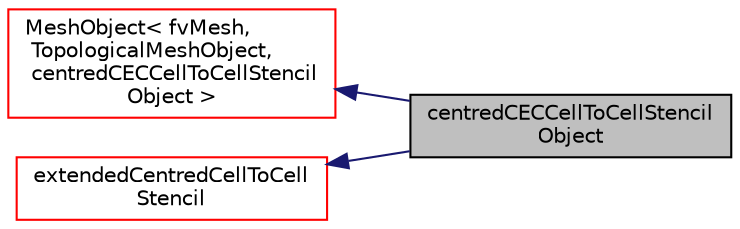 digraph "centredCECCellToCellStencilObject"
{
  bgcolor="transparent";
  edge [fontname="Helvetica",fontsize="10",labelfontname="Helvetica",labelfontsize="10"];
  node [fontname="Helvetica",fontsize="10",shape=record];
  rankdir="LR";
  Node11 [label="centredCECCellToCellStencil\lObject",height=0.2,width=0.4,color="black", fillcolor="grey75", style="filled", fontcolor="black"];
  Node12 -> Node11 [dir="back",color="midnightblue",fontsize="10",style="solid",fontname="Helvetica"];
  Node12 [label="MeshObject\< fvMesh,\l TopologicalMeshObject,\l centredCECCellToCellStencil\lObject \>",height=0.2,width=0.4,color="red",URL="$a28289.html"];
  Node46 -> Node11 [dir="back",color="midnightblue",fontsize="10",style="solid",fontname="Helvetica"];
  Node46 [label="extendedCentredCellToCell\lStencil",height=0.2,width=0.4,color="red",URL="$a23461.html"];
}
